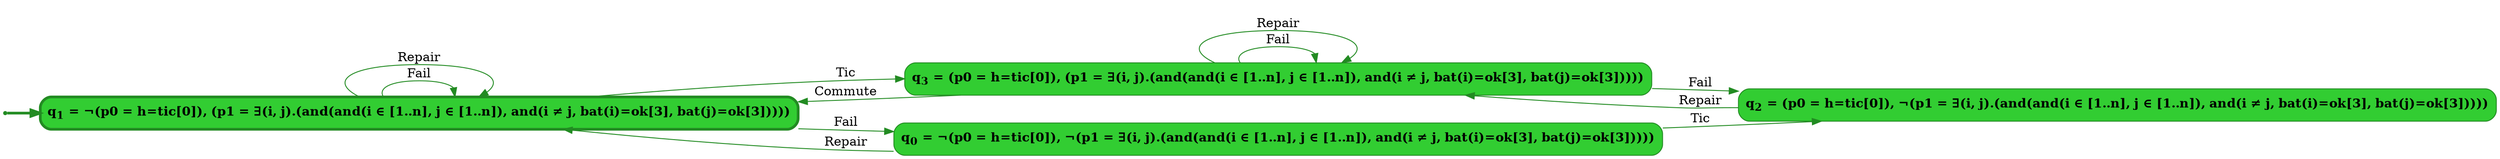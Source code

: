 digraph g {

	rankdir="LR"

	__invisible__[shape="point", color="forestgreen"]
	q1[label=<<b>q<sub>1</sub> = ¬(p0 = h=tic[0]), (p1 = ∃(i, j).(and(and(i ∈ [1..n], j ∈ [1..n]), and(i ≠ j, bat(i)=ok[3], bat(j)=ok[3]))))</b>>, shape="box", style="rounded, filled", fillcolor="limegreen", color="forestgreen", penwidth=3] // Initial
	q3[label=<<b>q<sub>3</sub> = (p0 = h=tic[0]), (p1 = ∃(i, j).(and(and(i ∈ [1..n], j ∈ [1..n]), and(i ≠ j, bat(i)=ok[3], bat(j)=ok[3]))))</b>>, shape="box", style="rounded, filled", fillcolor="limegreen", color="forestgreen"]
	q2[label=<<b>q<sub>2</sub> = (p0 = h=tic[0]), ¬(p1 = ∃(i, j).(and(and(i ∈ [1..n], j ∈ [1..n]), and(i ≠ j, bat(i)=ok[3], bat(j)=ok[3]))))</b>>, shape="box", style="rounded, filled", fillcolor="limegreen", color="forestgreen"]
	q0[label=<<b>q<sub>0</sub> = ¬(p0 = h=tic[0]), ¬(p1 = ∃(i, j).(and(and(i ∈ [1..n], j ∈ [1..n]), and(i ≠ j, bat(i)=ok[3], bat(j)=ok[3]))))</b>>, shape="box", style="rounded, filled", fillcolor="limegreen", color="forestgreen"]

	__invisible__ -> q1[penwidth=3, color="forestgreen"]
	q1 -> q3[label=<Tic>, color="forestgreen"]
	q3 -> q1[label=<Commute>, color="forestgreen"]
	q3 -> q3[label=<Fail>, color="forestgreen"]
	q3 -> q3[label=<Repair>, color="forestgreen"]
	q3 -> q2[label=<Fail>, color="forestgreen"]
	q2 -> q3[label=<Repair>, color="forestgreen"]
	q1 -> q1[label=<Fail>, color="forestgreen"]
	q1 -> q1[label=<Repair>, color="forestgreen"]
	q1 -> q0[label=<Fail>, color="forestgreen"]
	q0 -> q2[label=<Tic>, color="forestgreen"]
	q0 -> q1[label=<Repair>, color="forestgreen"]

}
